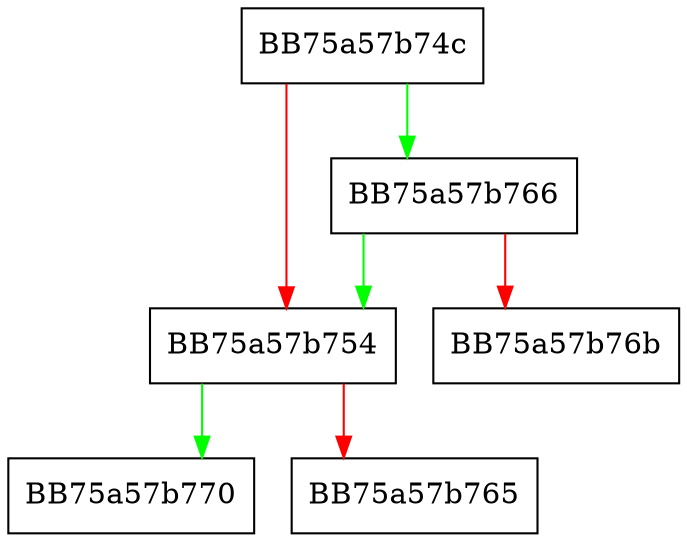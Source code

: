digraph set_first {
  node [shape="box"];
  graph [splines=ortho];
  BB75a57b74c -> BB75a57b766 [color="green"];
  BB75a57b74c -> BB75a57b754 [color="red"];
  BB75a57b754 -> BB75a57b770 [color="green"];
  BB75a57b754 -> BB75a57b765 [color="red"];
  BB75a57b766 -> BB75a57b754 [color="green"];
  BB75a57b766 -> BB75a57b76b [color="red"];
}